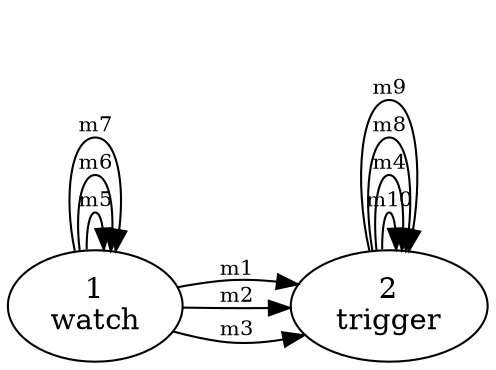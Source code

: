 digraph G {
rankdir=LR;
1[shape=ellipse,label="1
watch"];
1 -> 2 [label="m1",fontsize=10];
1 -> 2 [label="m2",fontsize=10];
1 -> 2 [label="m3",fontsize=10];
1 -> 1 [label="m5",fontsize=10];
1 -> 1 [label="m6",fontsize=10];
1 -> 1 [label="m7",fontsize=10];
2[shape=ellipse,label="2
trigger"];
2 -> 2 [label="m10",fontsize=10];
2 -> 2 [label="m4",fontsize=10];
2 -> 2 [label="m8",fontsize=10];
2 -> 2 [label="m9",fontsize=10];
}
